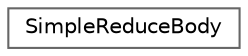 digraph "类继承关系图"
{
 // LATEX_PDF_SIZE
  bgcolor="transparent";
  edge [fontname=Helvetica,fontsize=10,labelfontname=Helvetica,labelfontsize=10];
  node [fontname=Helvetica,fontsize=10,shape=box,height=0.2,width=0.4];
  rankdir="LR";
  Node0 [id="Node000000",label="SimpleReduceBody",height=0.2,width=0.4,color="grey40", fillcolor="white", style="filled",URL="$class_simple_reduce_body.html",tooltip=" "];
}
